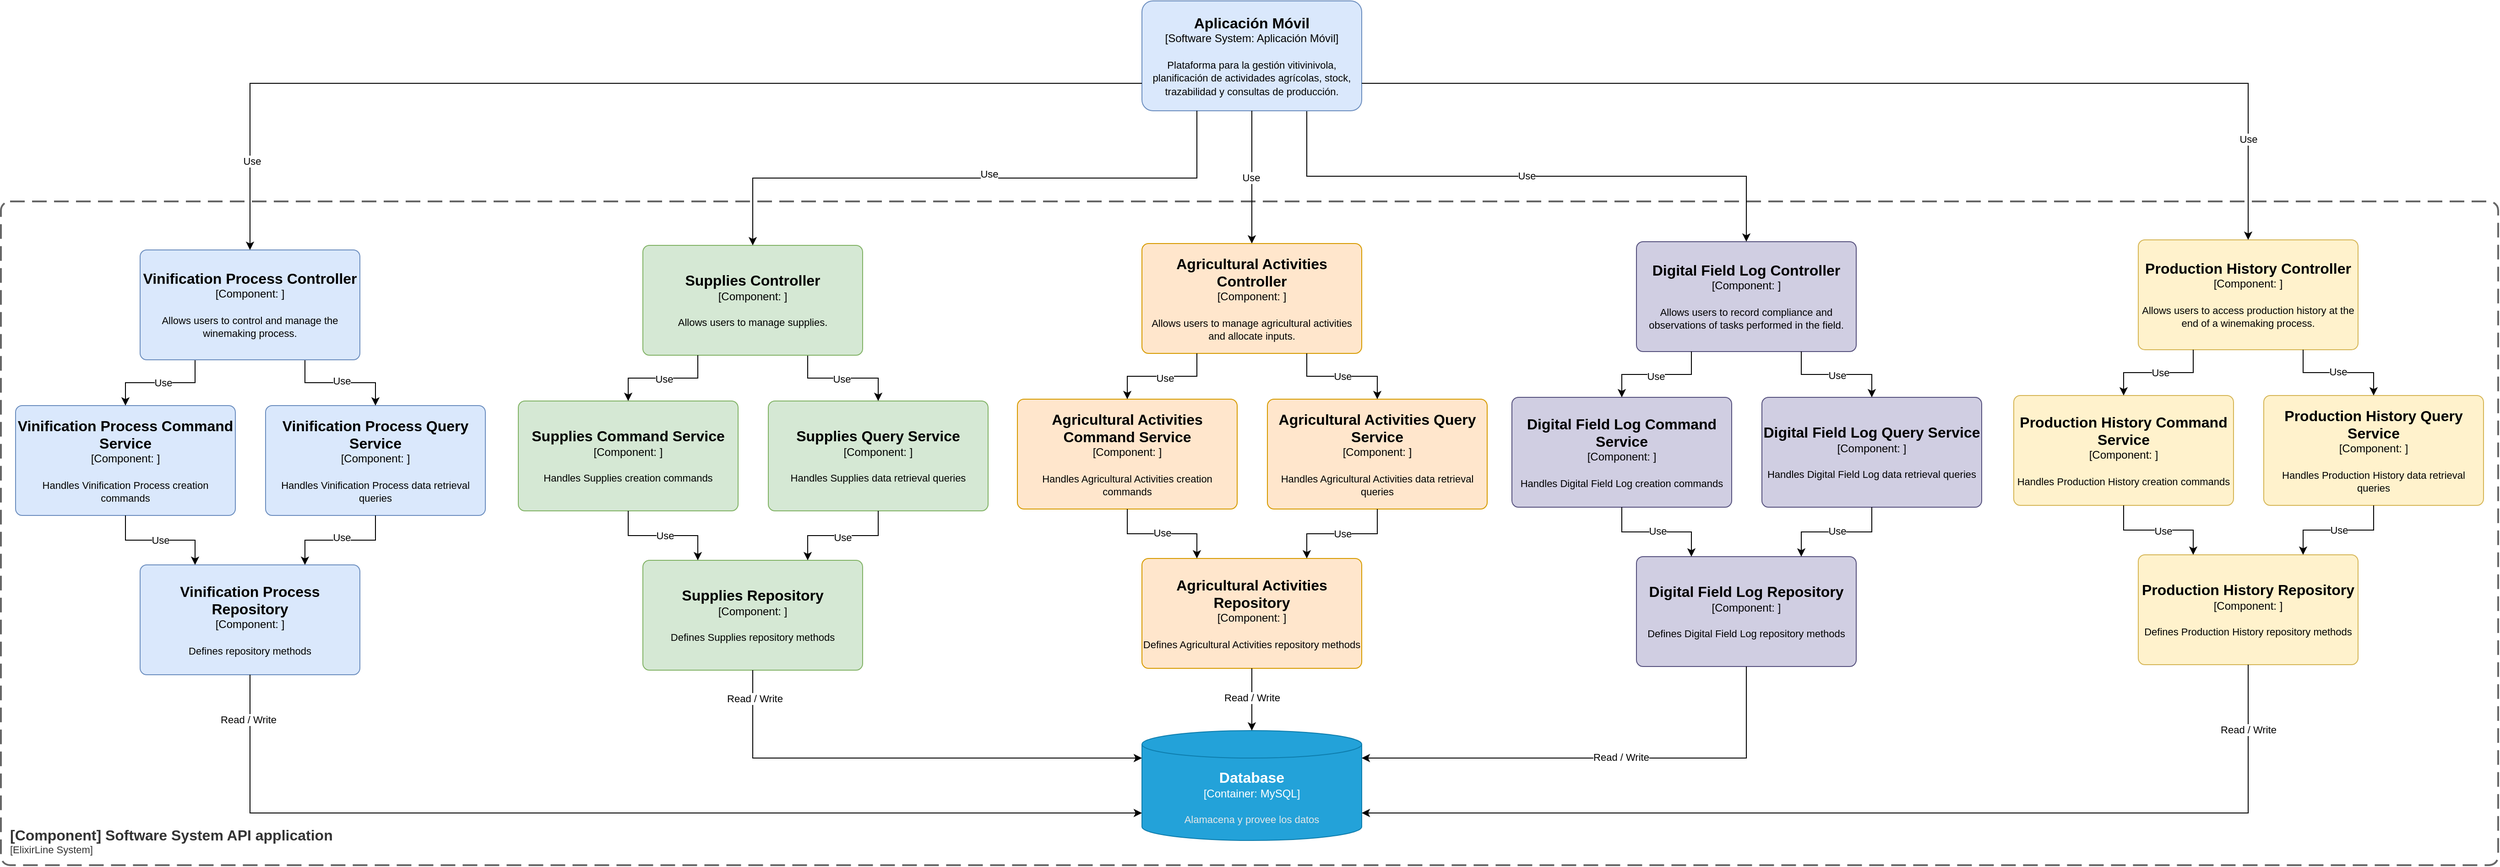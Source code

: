 <mxfile version="26.2.14" pages="2">
  <diagram name="Context Diagram" id="uOjnym7CfgpYG9LXOYtK">
    <mxGraphModel dx="2194" dy="1970" grid="0" gridSize="10" guides="1" tooltips="1" connect="1" arrows="1" fold="1" page="1" pageScale="1" pageWidth="1169" pageHeight="827" math="0" shadow="0">
      <root>
        <mxCell id="0" />
        <mxCell id="1" parent="0" />
        <object placeholders="1" c4Name="[Component] Software System API application" c4Type="SystemScopeBoundary" c4Application="ElixirLine System" label="&lt;font style=&quot;font-size: 16px&quot;&gt;&lt;b&gt;&lt;div style=&quot;text-align: left&quot;&gt;%c4Name%&lt;/div&gt;&lt;/b&gt;&lt;/font&gt;&lt;div style=&quot;text-align: left&quot;&gt;[%c4Application%]&lt;/div&gt;" id="guUeRO_6JmoM0xkmQUXF-1">
          <mxCell style="rounded=1;fontSize=11;whiteSpace=wrap;html=1;dashed=1;arcSize=20;fillColor=none;strokeColor=#666666;fontColor=#333333;labelBackgroundColor=none;align=left;verticalAlign=bottom;labelBorderColor=none;spacingTop=0;spacing=10;dashPattern=8 4;metaEdit=1;rotatable=0;perimeter=rectanglePerimeter;noLabel=0;labelPadding=0;allowArrows=0;connectable=0;expand=0;recursiveResize=0;editable=1;pointerEvents=0;absoluteArcSize=1;points=[[0.25,0,0],[0.5,0,0],[0.75,0,0],[1,0.25,0],[1,0.5,0],[1,0.75,0],[0.75,1,0],[0.5,1,0],[0.25,1,0],[0,0.75,0],[0,0.5,0],[0,0.25,0]];strokeWidth=2;" parent="1" vertex="1">
            <mxGeometry x="20" y="124" width="2727" height="725" as="geometry" />
          </mxCell>
        </object>
        <mxCell id="1ksmnzgvbwvNceIx4dAu-38" style="edgeStyle=orthogonalEdgeStyle;rounded=0;orthogonalLoop=1;jettySize=auto;html=1;exitX=0.75;exitY=1;exitDx=0;exitDy=0;exitPerimeter=0;" edge="1" parent="1" source="cM8FHJSD_PdbAygEBLsv-2" target="1ksmnzgvbwvNceIx4dAu-20">
          <mxGeometry relative="1" as="geometry" />
        </mxCell>
        <mxCell id="1ksmnzgvbwvNceIx4dAu-69" value="Use" style="edgeLabel;html=1;align=center;verticalAlign=middle;resizable=0;points=[];" vertex="1" connectable="0" parent="1ksmnzgvbwvNceIx4dAu-38">
          <mxGeometry x="0.0" y="1" relative="1" as="geometry">
            <mxPoint as="offset" />
          </mxGeometry>
        </mxCell>
        <object placeholders="1" c4Name="Aplicación Móvil" c4Type="Software System: Aplicación Móvil" c4Description="Plataforma para la gestión vitivinivola, planificación de actividades agrícolas, stock, trazabilidad y consultas de producción." label="&lt;font style=&quot;font-size: 16px&quot;&gt;&lt;b&gt;%c4Name%&lt;/b&gt;&lt;/font&gt;&lt;div&gt;[%c4Type%]&lt;/div&gt;&lt;br&gt;&lt;div&gt;&lt;font style=&quot;font-size: 11px&quot;&gt;&lt;font&gt;%c4Description%&lt;/font&gt;&lt;/font&gt;&lt;/div&gt;" id="cM8FHJSD_PdbAygEBLsv-2">
          <mxCell style="rounded=1;whiteSpace=wrap;html=1;labelBackgroundColor=none;fillColor=#dae8fc;align=center;arcSize=10;strokeColor=#6c8ebf;metaEdit=1;resizable=0;points=[[0.25,0,0],[0.5,0,0],[0.75,0,0],[1,0.25,0],[1,0.5,0],[1,0.75,0],[0.75,1,0],[0.5,1,0],[0.25,1,0],[0,0.75,0],[0,0.5,0],[0,0.25,0]];fontColor=#000000;" parent="1" vertex="1">
            <mxGeometry x="1266" y="-95" width="240" height="120" as="geometry" />
          </mxCell>
        </object>
        <object placeholders="1" c4Name="Database" c4Type="Container" c4Technology="MySQL" c4Description="Alamacena y provee los datos" label="&lt;font style=&quot;font-size: 16px&quot;&gt;&lt;b&gt;%c4Name%&lt;/b&gt;&lt;/font&gt;&lt;div&gt;[%c4Type%:&amp;nbsp;%c4Technology%]&lt;/div&gt;&lt;br&gt;&lt;div&gt;&lt;font style=&quot;font-size: 11px&quot;&gt;&lt;font color=&quot;#E6E6E6&quot;&gt;%c4Description%&lt;/font&gt;&lt;/div&gt;" id="cM8FHJSD_PdbAygEBLsv-9">
          <mxCell style="shape=cylinder3;size=15;whiteSpace=wrap;html=1;boundedLbl=1;rounded=0;labelBackgroundColor=none;fillColor=#23A2D9;fontSize=12;fontColor=#ffffff;align=center;strokeColor=#0E7DAD;metaEdit=1;points=[[0.5,0,0],[1,0.25,0],[1,0.5,0],[1,0.75,0],[0.5,1,0],[0,0.75,0],[0,0.5,0],[0,0.25,0]];resizable=0;" parent="1" vertex="1">
            <mxGeometry x="1266" y="702" width="240" height="120" as="geometry" />
          </mxCell>
        </object>
        <object placeholders="1" c4Name="Vinification Process Repository" c4Type="Component" c4Technology="" c4Description="Defines repository methods" label="&lt;font style=&quot;font-size: 16px&quot;&gt;&lt;b&gt;%c4Name%&lt;/b&gt;&lt;/font&gt;&lt;div&gt;[%c4Type%: %c4Technology%]&lt;/div&gt;&lt;br&gt;&lt;div&gt;&lt;font style=&quot;font-size: 11px&quot;&gt;%c4Description%&lt;/font&gt;&lt;/div&gt;" id="1ksmnzgvbwvNceIx4dAu-1">
          <mxCell style="rounded=1;whiteSpace=wrap;html=1;labelBackgroundColor=none;fillColor=#dae8fc;align=center;arcSize=6;strokeColor=#6c8ebf;metaEdit=1;resizable=0;points=[[0.25,0,0],[0.5,0,0],[0.75,0,0],[1,0.25,0],[1,0.5,0],[1,0.75,0],[0.75,1,0],[0.5,1,0],[0.25,1,0],[0,0.75,0],[0,0.5,0],[0,0.25,0]];" vertex="1" parent="1">
            <mxGeometry x="172" y="521" width="240" height="120" as="geometry" />
          </mxCell>
        </object>
        <object placeholders="1" c4Name="Vinification Process Command Service" c4Type="Component" c4Technology="" c4Description="Handles Vinification Process creation commands" label="&lt;font style=&quot;font-size: 16px&quot;&gt;&lt;b&gt;%c4Name%&lt;/b&gt;&lt;/font&gt;&lt;div&gt;[%c4Type%: %c4Technology%]&lt;/div&gt;&lt;br&gt;&lt;div&gt;&lt;font style=&quot;font-size: 11px&quot;&gt;%c4Description%&lt;/font&gt;&lt;/div&gt;" id="1ksmnzgvbwvNceIx4dAu-2">
          <mxCell style="rounded=1;whiteSpace=wrap;html=1;labelBackgroundColor=none;fillColor=#dae8fc;align=center;arcSize=6;strokeColor=#6c8ebf;metaEdit=1;resizable=0;points=[[0.25,0,0],[0.5,0,0],[0.75,0,0],[1,0.25,0],[1,0.5,0],[1,0.75,0],[0.75,1,0],[0.5,1,0],[0.25,1,0],[0,0.75,0],[0,0.5,0],[0,0.25,0]];" vertex="1" parent="1">
            <mxGeometry x="36" y="347" width="240" height="120" as="geometry" />
          </mxCell>
        </object>
        <object placeholders="1" c4Name="Vinification Process Query Service" c4Type="Component" c4Technology="" c4Description="Handles Vinification Process data retrieval queries" label="&lt;font style=&quot;font-size: 16px&quot;&gt;&lt;b&gt;%c4Name%&lt;/b&gt;&lt;/font&gt;&lt;div&gt;[%c4Type%: %c4Technology%]&lt;/div&gt;&lt;br&gt;&lt;div&gt;&lt;font style=&quot;font-size: 11px&quot;&gt;%c4Description%&lt;/font&gt;&lt;/div&gt;" id="1ksmnzgvbwvNceIx4dAu-3">
          <mxCell style="rounded=1;whiteSpace=wrap;html=1;labelBackgroundColor=none;fillColor=#dae8fc;align=center;arcSize=6;strokeColor=#6c8ebf;metaEdit=1;resizable=0;points=[[0.25,0,0],[0.5,0,0],[0.75,0,0],[1,0.25,0],[1,0.5,0],[1,0.75,0],[0.75,1,0],[0.5,1,0],[0.25,1,0],[0,0.75,0],[0,0.5,0],[0,0.25,0]];" vertex="1" parent="1">
            <mxGeometry x="309" y="347" width="240" height="120" as="geometry" />
          </mxCell>
        </object>
        <mxCell id="1ksmnzgvbwvNceIx4dAu-41" style="edgeStyle=orthogonalEdgeStyle;rounded=0;orthogonalLoop=1;jettySize=auto;html=1;exitX=0.25;exitY=1;exitDx=0;exitDy=0;exitPerimeter=0;" edge="1" parent="1" source="1ksmnzgvbwvNceIx4dAu-4" target="1ksmnzgvbwvNceIx4dAu-2">
          <mxGeometry relative="1" as="geometry" />
        </mxCell>
        <mxCell id="1ksmnzgvbwvNceIx4dAu-71" value="Use" style="edgeLabel;html=1;align=center;verticalAlign=middle;resizable=0;points=[];" vertex="1" connectable="0" parent="1ksmnzgvbwvNceIx4dAu-41">
          <mxGeometry x="-0.039" relative="1" as="geometry">
            <mxPoint as="offset" />
          </mxGeometry>
        </mxCell>
        <mxCell id="1ksmnzgvbwvNceIx4dAu-42" style="edgeStyle=orthogonalEdgeStyle;rounded=0;orthogonalLoop=1;jettySize=auto;html=1;exitX=0.75;exitY=1;exitDx=0;exitDy=0;exitPerimeter=0;" edge="1" parent="1" source="1ksmnzgvbwvNceIx4dAu-4" target="1ksmnzgvbwvNceIx4dAu-3">
          <mxGeometry relative="1" as="geometry" />
        </mxCell>
        <mxCell id="1ksmnzgvbwvNceIx4dAu-72" value="Use" style="edgeLabel;html=1;align=center;verticalAlign=middle;resizable=0;points=[];" vertex="1" connectable="0" parent="1ksmnzgvbwvNceIx4dAu-42">
          <mxGeometry x="0.027" y="2" relative="1" as="geometry">
            <mxPoint as="offset" />
          </mxGeometry>
        </mxCell>
        <object placeholders="1" c4Name="Vinification Process Controller" c4Type="Component" c4Technology="" c4Description="Allows users to control and manage the winemaking process." label="&lt;font style=&quot;font-size: 16px&quot;&gt;&lt;b&gt;%c4Name%&lt;/b&gt;&lt;/font&gt;&lt;div&gt;[%c4Type%: %c4Technology%]&lt;/div&gt;&lt;br&gt;&lt;div&gt;&lt;font style=&quot;font-size: 11px&quot;&gt;%c4Description%&lt;/font&gt;&lt;/div&gt;" id="1ksmnzgvbwvNceIx4dAu-4">
          <mxCell style="rounded=1;whiteSpace=wrap;html=1;labelBackgroundColor=none;fillColor=#dae8fc;align=center;arcSize=6;strokeColor=#6c8ebf;metaEdit=1;resizable=0;points=[[0.25,0,0],[0.5,0,0],[0.75,0,0],[1,0.25,0],[1,0.5,0],[1,0.75,0],[0.75,1,0],[0.5,1,0],[0.25,1,0],[0,0.75,0],[0,0.5,0],[0,0.25,0]];" vertex="1" parent="1">
            <mxGeometry x="172" y="177" width="240" height="120" as="geometry" />
          </mxCell>
        </object>
        <object placeholders="1" c4Name="Supplies Repository" c4Type="Component" c4Technology="" c4Description="Defines Supplies repository methods" label="&lt;font style=&quot;font-size: 16px&quot;&gt;&lt;b&gt;%c4Name%&lt;/b&gt;&lt;/font&gt;&lt;div&gt;[%c4Type%: %c4Technology%]&lt;/div&gt;&lt;br&gt;&lt;div&gt;&lt;font style=&quot;font-size: 11px&quot;&gt;%c4Description%&lt;/font&gt;&lt;/div&gt;" id="1ksmnzgvbwvNceIx4dAu-9">
          <mxCell style="rounded=1;whiteSpace=wrap;html=1;labelBackgroundColor=none;fillColor=#d5e8d4;align=center;arcSize=6;strokeColor=#82b366;metaEdit=1;resizable=0;points=[[0.25,0,0],[0.5,0,0],[0.75,0,0],[1,0.25,0],[1,0.5,0],[1,0.75,0],[0.75,1,0],[0.5,1,0],[0.25,1,0],[0,0.75,0],[0,0.5,0],[0,0.25,0]];" vertex="1" parent="1">
            <mxGeometry x="721" y="516" width="240" height="120" as="geometry" />
          </mxCell>
        </object>
        <object placeholders="1" c4Name="Supplies Command Service" c4Type="Component" c4Technology="" c4Description="Handles Supplies creation commands" label="&lt;font style=&quot;font-size: 16px&quot;&gt;&lt;b&gt;%c4Name%&lt;/b&gt;&lt;/font&gt;&lt;div&gt;[%c4Type%: %c4Technology%]&lt;/div&gt;&lt;br&gt;&lt;div&gt;&lt;font style=&quot;font-size: 11px&quot;&gt;%c4Description%&lt;/font&gt;&lt;/div&gt;" id="1ksmnzgvbwvNceIx4dAu-10">
          <mxCell style="rounded=1;whiteSpace=wrap;html=1;labelBackgroundColor=none;fillColor=#d5e8d4;align=center;arcSize=6;strokeColor=#82b366;metaEdit=1;resizable=0;points=[[0.25,0,0],[0.5,0,0],[0.75,0,0],[1,0.25,0],[1,0.5,0],[1,0.75,0],[0.75,1,0],[0.5,1,0],[0.25,1,0],[0,0.75,0],[0,0.5,0],[0,0.25,0]];" vertex="1" parent="1">
            <mxGeometry x="585" y="342" width="240" height="120" as="geometry" />
          </mxCell>
        </object>
        <object placeholders="1" c4Name="Supplies Query Service" c4Type="Component" c4Technology="" c4Description="Handles Supplies data retrieval queries" label="&lt;font style=&quot;font-size: 16px&quot;&gt;&lt;b&gt;%c4Name%&lt;/b&gt;&lt;/font&gt;&lt;div&gt;[%c4Type%: %c4Technology%]&lt;/div&gt;&lt;br&gt;&lt;div&gt;&lt;font style=&quot;font-size: 11px&quot;&gt;%c4Description%&lt;/font&gt;&lt;/div&gt;" id="1ksmnzgvbwvNceIx4dAu-11">
          <mxCell style="rounded=1;whiteSpace=wrap;html=1;labelBackgroundColor=none;fillColor=#d5e8d4;align=center;arcSize=6;strokeColor=#82b366;metaEdit=1;resizable=0;points=[[0.25,0,0],[0.5,0,0],[0.75,0,0],[1,0.25,0],[1,0.5,0],[1,0.75,0],[0.75,1,0],[0.5,1,0],[0.25,1,0],[0,0.75,0],[0,0.5,0],[0,0.25,0]];" vertex="1" parent="1">
            <mxGeometry x="858" y="342" width="240" height="120" as="geometry" />
          </mxCell>
        </object>
        <mxCell id="1ksmnzgvbwvNceIx4dAu-46" style="edgeStyle=orthogonalEdgeStyle;rounded=0;orthogonalLoop=1;jettySize=auto;html=1;exitX=0.75;exitY=1;exitDx=0;exitDy=0;exitPerimeter=0;" edge="1" parent="1" source="1ksmnzgvbwvNceIx4dAu-12" target="1ksmnzgvbwvNceIx4dAu-11">
          <mxGeometry relative="1" as="geometry" />
        </mxCell>
        <mxCell id="1ksmnzgvbwvNceIx4dAu-78" value="Use" style="edgeLabel;html=1;align=center;verticalAlign=middle;resizable=0;points=[];" vertex="1" connectable="0" parent="1ksmnzgvbwvNceIx4dAu-46">
          <mxGeometry x="-0.033" y="-1" relative="1" as="geometry">
            <mxPoint as="offset" />
          </mxGeometry>
        </mxCell>
        <object placeholders="1" c4Name="Supplies Controller" c4Type="Component" c4Technology="" c4Description="Allows users to manage supplies." label="&lt;font style=&quot;font-size: 16px&quot;&gt;&lt;b&gt;%c4Name%&lt;/b&gt;&lt;/font&gt;&lt;div&gt;[%c4Type%: %c4Technology%]&lt;/div&gt;&lt;br&gt;&lt;div&gt;&lt;font style=&quot;font-size: 11px&quot;&gt;%c4Description%&lt;/font&gt;&lt;/div&gt;" id="1ksmnzgvbwvNceIx4dAu-12">
          <mxCell style="rounded=1;whiteSpace=wrap;html=1;labelBackgroundColor=none;fillColor=#d5e8d4;align=center;arcSize=6;strokeColor=#82b366;metaEdit=1;resizable=0;points=[[0.25,0,0],[0.5,0,0],[0.75,0,0],[1,0.25,0],[1,0.5,0],[1,0.75,0],[0.75,1,0],[0.5,1,0],[0.25,1,0],[0,0.75,0],[0,0.5,0],[0,0.25,0]];" vertex="1" parent="1">
            <mxGeometry x="721" y="172" width="240" height="120" as="geometry" />
          </mxCell>
        </object>
        <object placeholders="1" c4Name="Agricultural Activities Repository" c4Type="Component" c4Technology="" c4Description="Defines Agricultural Activities repository methods" label="&lt;font style=&quot;font-size: 16px&quot;&gt;&lt;b&gt;%c4Name%&lt;/b&gt;&lt;/font&gt;&lt;div&gt;[%c4Type%: %c4Technology%]&lt;/div&gt;&lt;br&gt;&lt;div&gt;&lt;font style=&quot;font-size: 11px&quot;&gt;%c4Description%&lt;/font&gt;&lt;/div&gt;" id="1ksmnzgvbwvNceIx4dAu-13">
          <mxCell style="rounded=1;whiteSpace=wrap;html=1;labelBackgroundColor=none;fillColor=#ffe6cc;align=center;arcSize=6;strokeColor=#d79b00;metaEdit=1;resizable=0;points=[[0.25,0,0],[0.5,0,0],[0.75,0,0],[1,0.25,0],[1,0.5,0],[1,0.75,0],[0.75,1,0],[0.5,1,0],[0.25,1,0],[0,0.75,0],[0,0.5,0],[0,0.25,0]];" vertex="1" parent="1">
            <mxGeometry x="1266" y="514" width="240" height="120" as="geometry" />
          </mxCell>
        </object>
        <object placeholders="1" c4Name="Agricultural Activities Command Service" c4Type="Component" c4Technology="" c4Description="Handles Agricultural Activities creation commands" label="&lt;font style=&quot;font-size: 16px&quot;&gt;&lt;b&gt;%c4Name%&lt;/b&gt;&lt;/font&gt;&lt;div&gt;[%c4Type%: %c4Technology%]&lt;/div&gt;&lt;br&gt;&lt;div&gt;&lt;font style=&quot;font-size: 11px&quot;&gt;%c4Description%&lt;/font&gt;&lt;/div&gt;" id="1ksmnzgvbwvNceIx4dAu-14">
          <mxCell style="rounded=1;whiteSpace=wrap;html=1;labelBackgroundColor=none;fillColor=#ffe6cc;align=center;arcSize=6;strokeColor=#d79b00;metaEdit=1;resizable=0;points=[[0.25,0,0],[0.5,0,0],[0.75,0,0],[1,0.25,0],[1,0.5,0],[1,0.75,0],[0.75,1,0],[0.5,1,0],[0.25,1,0],[0,0.75,0],[0,0.5,0],[0,0.25,0]];" vertex="1" parent="1">
            <mxGeometry x="1130" y="340" width="240" height="120" as="geometry" />
          </mxCell>
        </object>
        <object placeholders="1" c4Name="Agricultural Activities Query Service" c4Type="Component" c4Technology="" c4Description="Handles Agricultural Activities data retrieval queries" label="&lt;font style=&quot;font-size: 16px&quot;&gt;&lt;b&gt;%c4Name%&lt;/b&gt;&lt;/font&gt;&lt;div&gt;[%c4Type%: %c4Technology%]&lt;/div&gt;&lt;br&gt;&lt;div&gt;&lt;font style=&quot;font-size: 11px&quot;&gt;%c4Description%&lt;/font&gt;&lt;/div&gt;" id="1ksmnzgvbwvNceIx4dAu-15">
          <mxCell style="rounded=1;whiteSpace=wrap;html=1;labelBackgroundColor=none;fillColor=#ffe6cc;align=center;arcSize=6;strokeColor=#d79b00;metaEdit=1;resizable=0;points=[[0.25,0,0],[0.5,0,0],[0.75,0,0],[1,0.25,0],[1,0.5,0],[1,0.75,0],[0.75,1,0],[0.5,1,0],[0.25,1,0],[0,0.75,0],[0,0.5,0],[0,0.25,0]];" vertex="1" parent="1">
            <mxGeometry x="1403" y="340" width="240" height="120" as="geometry" />
          </mxCell>
        </object>
        <object placeholders="1" c4Name="Agricultural Activities Controller " c4Type="Component" c4Technology="" c4Description="Allows users to manage agricultural activities and allocate inputs." label="&lt;font style=&quot;font-size: 16px&quot;&gt;&lt;b&gt;%c4Name%&lt;/b&gt;&lt;/font&gt;&lt;div&gt;[%c4Type%: %c4Technology%]&lt;/div&gt;&lt;br&gt;&lt;div&gt;&lt;font style=&quot;font-size: 11px&quot;&gt;%c4Description%&lt;/font&gt;&lt;/div&gt;" id="1ksmnzgvbwvNceIx4dAu-16">
          <mxCell style="rounded=1;whiteSpace=wrap;html=1;labelBackgroundColor=none;fillColor=#ffe6cc;align=center;arcSize=6;strokeColor=#d79b00;metaEdit=1;resizable=0;points=[[0.25,0,0],[0.5,0,0],[0.75,0,0],[1,0.25,0],[1,0.5,0],[1,0.75,0],[0.75,1,0],[0.5,1,0],[0.25,1,0],[0,0.75,0],[0,0.5,0],[0,0.25,0]];" vertex="1" parent="1">
            <mxGeometry x="1266" y="170" width="240" height="120" as="geometry" />
          </mxCell>
        </object>
        <object placeholders="1" c4Name="Digital Field Log Repository" c4Type="Component" c4Technology="" c4Description="Defines Digital Field Log repository methods" label="&lt;font style=&quot;font-size: 16px&quot;&gt;&lt;b&gt;%c4Name%&lt;/b&gt;&lt;/font&gt;&lt;div&gt;[%c4Type%: %c4Technology%]&lt;/div&gt;&lt;br&gt;&lt;div&gt;&lt;font style=&quot;font-size: 11px&quot;&gt;%c4Description%&lt;/font&gt;&lt;/div&gt;" id="1ksmnzgvbwvNceIx4dAu-17">
          <mxCell style="rounded=1;whiteSpace=wrap;html=1;labelBackgroundColor=none;fillColor=#d0cee2;align=center;arcSize=6;strokeColor=#56517e;metaEdit=1;resizable=0;points=[[0.25,0,0],[0.5,0,0],[0.75,0,0],[1,0.25,0],[1,0.5,0],[1,0.75,0],[0.75,1,0],[0.5,1,0],[0.25,1,0],[0,0.75,0],[0,0.5,0],[0,0.25,0]];" vertex="1" parent="1">
            <mxGeometry x="1806" y="512" width="240" height="120" as="geometry" />
          </mxCell>
        </object>
        <object placeholders="1" c4Name="Digital Field Log Command Service" c4Type="Component" c4Technology="" c4Description="Handles Digital Field Log creation commands" label="&lt;font style=&quot;font-size: 16px&quot;&gt;&lt;b&gt;%c4Name%&lt;/b&gt;&lt;/font&gt;&lt;div&gt;[%c4Type%: %c4Technology%]&lt;/div&gt;&lt;br&gt;&lt;div&gt;&lt;font style=&quot;font-size: 11px&quot;&gt;%c4Description%&lt;/font&gt;&lt;/div&gt;" id="1ksmnzgvbwvNceIx4dAu-18">
          <mxCell style="rounded=1;whiteSpace=wrap;html=1;labelBackgroundColor=none;fillColor=#d0cee2;align=center;arcSize=6;strokeColor=#56517e;metaEdit=1;resizable=0;points=[[0.25,0,0],[0.5,0,0],[0.75,0,0],[1,0.25,0],[1,0.5,0],[1,0.75,0],[0.75,1,0],[0.5,1,0],[0.25,1,0],[0,0.75,0],[0,0.5,0],[0,0.25,0]];" vertex="1" parent="1">
            <mxGeometry x="1670" y="338" width="240" height="120" as="geometry" />
          </mxCell>
        </object>
        <object placeholders="1" c4Name="Digital Field Log Query Service" c4Type="Component" c4Technology="" c4Description="Handles Digital Field Log data retrieval queries" label="&lt;font style=&quot;font-size: 16px&quot;&gt;&lt;b&gt;%c4Name%&lt;/b&gt;&lt;/font&gt;&lt;div&gt;[%c4Type%: %c4Technology%]&lt;/div&gt;&lt;br&gt;&lt;div&gt;&lt;font style=&quot;font-size: 11px&quot;&gt;%c4Description%&lt;/font&gt;&lt;/div&gt;" id="1ksmnzgvbwvNceIx4dAu-19">
          <mxCell style="rounded=1;whiteSpace=wrap;html=1;labelBackgroundColor=none;fillColor=#d0cee2;align=center;arcSize=6;strokeColor=#56517e;metaEdit=1;resizable=0;points=[[0.25,0,0],[0.5,0,0],[0.75,0,0],[1,0.25,0],[1,0.5,0],[1,0.75,0],[0.75,1,0],[0.5,1,0],[0.25,1,0],[0,0.75,0],[0,0.5,0],[0,0.25,0]];" vertex="1" parent="1">
            <mxGeometry x="1943" y="338" width="240" height="120" as="geometry" />
          </mxCell>
        </object>
        <object placeholders="1" c4Name="Digital Field Log Controller" c4Type="Component" c4Technology="" c4Description="Allows users to record compliance and observations of tasks performed in the field." label="&lt;font style=&quot;font-size: 16px&quot;&gt;&lt;b&gt;%c4Name%&lt;/b&gt;&lt;/font&gt;&lt;div&gt;[%c4Type%: %c4Technology%]&lt;/div&gt;&lt;br&gt;&lt;div&gt;&lt;font style=&quot;font-size: 11px&quot;&gt;%c4Description%&lt;/font&gt;&lt;/div&gt;" id="1ksmnzgvbwvNceIx4dAu-20">
          <mxCell style="rounded=1;whiteSpace=wrap;html=1;labelBackgroundColor=none;fillColor=#d0cee2;align=center;arcSize=6;strokeColor=#56517e;metaEdit=1;resizable=0;points=[[0.25,0,0],[0.5,0,0],[0.75,0,0],[1,0.25,0],[1,0.5,0],[1,0.75,0],[0.75,1,0],[0.5,1,0],[0.25,1,0],[0,0.75,0],[0,0.5,0],[0,0.25,0]];" vertex="1" parent="1">
            <mxGeometry x="1806" y="168" width="240" height="120" as="geometry" />
          </mxCell>
        </object>
        <object placeholders="1" c4Name="Production History Repository" c4Type="Component" c4Technology="" c4Description="Defines Production History repository methods" label="&lt;font style=&quot;font-size: 16px&quot;&gt;&lt;b&gt;%c4Name%&lt;/b&gt;&lt;/font&gt;&lt;div&gt;[%c4Type%: %c4Technology%]&lt;/div&gt;&lt;br&gt;&lt;div&gt;&lt;font style=&quot;font-size: 11px&quot;&gt;%c4Description%&lt;/font&gt;&lt;/div&gt;" id="1ksmnzgvbwvNceIx4dAu-21">
          <mxCell style="rounded=1;whiteSpace=wrap;html=1;labelBackgroundColor=none;fillColor=#fff2cc;align=center;arcSize=6;strokeColor=#d6b656;metaEdit=1;resizable=0;points=[[0.25,0,0],[0.5,0,0],[0.75,0,0],[1,0.25,0],[1,0.5,0],[1,0.75,0],[0.75,1,0],[0.5,1,0],[0.25,1,0],[0,0.75,0],[0,0.5,0],[0,0.25,0]];" vertex="1" parent="1">
            <mxGeometry x="2354" y="510" width="240" height="120" as="geometry" />
          </mxCell>
        </object>
        <object placeholders="1" c4Name="Production History Command Service" c4Type="Component" c4Technology="" c4Description="Handles Production History creation commands" label="&lt;font style=&quot;font-size: 16px&quot;&gt;&lt;b&gt;%c4Name%&lt;/b&gt;&lt;/font&gt;&lt;div&gt;[%c4Type%: %c4Technology%]&lt;/div&gt;&lt;br&gt;&lt;div&gt;&lt;font style=&quot;font-size: 11px&quot;&gt;%c4Description%&lt;/font&gt;&lt;/div&gt;" id="1ksmnzgvbwvNceIx4dAu-22">
          <mxCell style="rounded=1;whiteSpace=wrap;html=1;labelBackgroundColor=none;fillColor=#fff2cc;align=center;arcSize=6;strokeColor=#d6b656;metaEdit=1;resizable=0;points=[[0.25,0,0],[0.5,0,0],[0.75,0,0],[1,0.25,0],[1,0.5,0],[1,0.75,0],[0.75,1,0],[0.5,1,0],[0.25,1,0],[0,0.75,0],[0,0.5,0],[0,0.25,0]];" vertex="1" parent="1">
            <mxGeometry x="2218" y="336" width="240" height="120" as="geometry" />
          </mxCell>
        </object>
        <object placeholders="1" c4Name="Production History Query Service" c4Type="Component" c4Technology="" c4Description="Handles Production History data retrieval queries" label="&lt;font style=&quot;font-size: 16px&quot;&gt;&lt;b&gt;%c4Name%&lt;/b&gt;&lt;/font&gt;&lt;div&gt;[%c4Type%: %c4Technology%]&lt;/div&gt;&lt;br&gt;&lt;div&gt;&lt;font style=&quot;font-size: 11px&quot;&gt;%c4Description%&lt;/font&gt;&lt;/div&gt;" id="1ksmnzgvbwvNceIx4dAu-23">
          <mxCell style="rounded=1;whiteSpace=wrap;html=1;labelBackgroundColor=none;fillColor=#fff2cc;align=center;arcSize=6;strokeColor=#d6b656;metaEdit=1;resizable=0;points=[[0.25,0,0],[0.5,0,0],[0.75,0,0],[1,0.25,0],[1,0.5,0],[1,0.75,0],[0.75,1,0],[0.5,1,0],[0.25,1,0],[0,0.75,0],[0,0.5,0],[0,0.25,0]];" vertex="1" parent="1">
            <mxGeometry x="2491" y="336" width="240" height="120" as="geometry" />
          </mxCell>
        </object>
        <object placeholders="1" c4Name="Production History Controller" c4Type="Component" c4Technology="" c4Description="Allows users to access production history at the end of a winemaking process." label="&lt;font style=&quot;font-size: 16px&quot;&gt;&lt;b&gt;%c4Name%&lt;/b&gt;&lt;/font&gt;&lt;div&gt;[%c4Type%: %c4Technology%]&lt;/div&gt;&lt;br&gt;&lt;div&gt;&lt;font style=&quot;font-size: 11px&quot;&gt;%c4Description%&lt;/font&gt;&lt;/div&gt;" id="1ksmnzgvbwvNceIx4dAu-24">
          <mxCell style="rounded=1;whiteSpace=wrap;html=1;labelBackgroundColor=none;fillColor=#fff2cc;align=center;arcSize=6;strokeColor=#d6b656;metaEdit=1;resizable=0;points=[[0.25,0,0],[0.5,0,0],[0.75,0,0],[1,0.25,0],[1,0.5,0],[1,0.75,0],[0.75,1,0],[0.5,1,0],[0.25,1,0],[0,0.75,0],[0,0.5,0],[0,0.25,0]];" vertex="1" parent="1">
            <mxGeometry x="2354" y="166" width="240" height="120" as="geometry" />
          </mxCell>
        </object>
        <mxCell id="1ksmnzgvbwvNceIx4dAu-29" style="edgeStyle=orthogonalEdgeStyle;rounded=0;orthogonalLoop=1;jettySize=auto;html=1;entryX=0;entryY=0.75;entryDx=0;entryDy=0;entryPerimeter=0;exitX=0.5;exitY=1;exitDx=0;exitDy=0;exitPerimeter=0;" edge="1" parent="1" source="1ksmnzgvbwvNceIx4dAu-1" target="cM8FHJSD_PdbAygEBLsv-9">
          <mxGeometry relative="1" as="geometry" />
        </mxCell>
        <mxCell id="1ksmnzgvbwvNceIx4dAu-95" value="Read / Write" style="edgeLabel;html=1;align=center;verticalAlign=middle;resizable=0;points=[];" vertex="1" connectable="0" parent="1ksmnzgvbwvNceIx4dAu-29">
          <mxGeometry x="-0.913" y="-2" relative="1" as="geometry">
            <mxPoint as="offset" />
          </mxGeometry>
        </mxCell>
        <mxCell id="1ksmnzgvbwvNceIx4dAu-30" style="edgeStyle=orthogonalEdgeStyle;rounded=0;orthogonalLoop=1;jettySize=auto;html=1;entryX=0;entryY=0.25;entryDx=0;entryDy=0;entryPerimeter=0;exitX=0.5;exitY=1;exitDx=0;exitDy=0;exitPerimeter=0;" edge="1" parent="1" source="1ksmnzgvbwvNceIx4dAu-9" target="cM8FHJSD_PdbAygEBLsv-9">
          <mxGeometry relative="1" as="geometry" />
        </mxCell>
        <mxCell id="1ksmnzgvbwvNceIx4dAu-96" value="Read / Write" style="edgeLabel;html=1;align=center;verticalAlign=middle;resizable=0;points=[];" vertex="1" connectable="0" parent="1ksmnzgvbwvNceIx4dAu-30">
          <mxGeometry x="-0.882" y="2" relative="1" as="geometry">
            <mxPoint as="offset" />
          </mxGeometry>
        </mxCell>
        <mxCell id="1ksmnzgvbwvNceIx4dAu-31" style="edgeStyle=orthogonalEdgeStyle;rounded=0;orthogonalLoop=1;jettySize=auto;html=1;exitX=0.5;exitY=1;exitDx=0;exitDy=0;exitPerimeter=0;entryX=0.5;entryY=0;entryDx=0;entryDy=0;entryPerimeter=0;" edge="1" parent="1" source="1ksmnzgvbwvNceIx4dAu-13" target="cM8FHJSD_PdbAygEBLsv-9">
          <mxGeometry relative="1" as="geometry">
            <mxPoint x="1643" y="819" as="targetPoint" />
          </mxGeometry>
        </mxCell>
        <mxCell id="1ksmnzgvbwvNceIx4dAu-97" value="Read / Write" style="edgeLabel;html=1;align=center;verticalAlign=middle;resizable=0;points=[];" vertex="1" connectable="0" parent="1ksmnzgvbwvNceIx4dAu-31">
          <mxGeometry x="-0.069" relative="1" as="geometry">
            <mxPoint as="offset" />
          </mxGeometry>
        </mxCell>
        <mxCell id="1ksmnzgvbwvNceIx4dAu-32" style="edgeStyle=orthogonalEdgeStyle;rounded=0;orthogonalLoop=1;jettySize=auto;html=1;entryX=1;entryY=0.25;entryDx=0;entryDy=0;entryPerimeter=0;exitX=0.5;exitY=1;exitDx=0;exitDy=0;exitPerimeter=0;" edge="1" parent="1" source="1ksmnzgvbwvNceIx4dAu-17" target="cM8FHJSD_PdbAygEBLsv-9">
          <mxGeometry relative="1" as="geometry">
            <mxPoint x="1926" y="641" as="sourcePoint" />
          </mxGeometry>
        </mxCell>
        <mxCell id="1ksmnzgvbwvNceIx4dAu-98" value="Read / Write" style="edgeLabel;html=1;align=center;verticalAlign=middle;resizable=0;points=[];" vertex="1" connectable="0" parent="1ksmnzgvbwvNceIx4dAu-32">
          <mxGeometry x="-0.087" y="-1" relative="1" as="geometry">
            <mxPoint as="offset" />
          </mxGeometry>
        </mxCell>
        <mxCell id="1ksmnzgvbwvNceIx4dAu-33" style="edgeStyle=orthogonalEdgeStyle;rounded=0;orthogonalLoop=1;jettySize=auto;html=1;entryX=1;entryY=0.75;entryDx=0;entryDy=0;entryPerimeter=0;exitX=0.5;exitY=1;exitDx=0;exitDy=0;exitPerimeter=0;" edge="1" parent="1" source="1ksmnzgvbwvNceIx4dAu-21" target="cM8FHJSD_PdbAygEBLsv-9">
          <mxGeometry relative="1" as="geometry" />
        </mxCell>
        <mxCell id="1ksmnzgvbwvNceIx4dAu-99" value="Read / Write" style="edgeLabel;html=1;align=center;verticalAlign=middle;resizable=0;points=[];" vertex="1" connectable="0" parent="1ksmnzgvbwvNceIx4dAu-33">
          <mxGeometry x="-0.875" relative="1" as="geometry">
            <mxPoint as="offset" />
          </mxGeometry>
        </mxCell>
        <mxCell id="1ksmnzgvbwvNceIx4dAu-35" style="edgeStyle=orthogonalEdgeStyle;rounded=0;orthogonalLoop=1;jettySize=auto;html=1;exitX=0;exitY=0.75;exitDx=0;exitDy=0;exitPerimeter=0;entryX=0.5;entryY=0;entryDx=0;entryDy=0;entryPerimeter=0;" edge="1" parent="1" source="cM8FHJSD_PdbAygEBLsv-2" target="1ksmnzgvbwvNceIx4dAu-4">
          <mxGeometry relative="1" as="geometry" />
        </mxCell>
        <mxCell id="1ksmnzgvbwvNceIx4dAu-66" value="Use" style="edgeLabel;html=1;align=center;verticalAlign=middle;resizable=0;points=[];" vertex="1" connectable="0" parent="1ksmnzgvbwvNceIx4dAu-35">
          <mxGeometry x="0.833" y="2" relative="1" as="geometry">
            <mxPoint y="-1" as="offset" />
          </mxGeometry>
        </mxCell>
        <mxCell id="1ksmnzgvbwvNceIx4dAu-36" style="edgeStyle=orthogonalEdgeStyle;rounded=0;orthogonalLoop=1;jettySize=auto;html=1;exitX=0.25;exitY=1;exitDx=0;exitDy=0;exitPerimeter=0;entryX=0.5;entryY=0;entryDx=0;entryDy=0;entryPerimeter=0;" edge="1" parent="1" source="cM8FHJSD_PdbAygEBLsv-2" target="1ksmnzgvbwvNceIx4dAu-12">
          <mxGeometry relative="1" as="geometry" />
        </mxCell>
        <mxCell id="1ksmnzgvbwvNceIx4dAu-67" value="Use" style="edgeLabel;html=1;align=center;verticalAlign=middle;resizable=0;points=[];" vertex="1" connectable="0" parent="1ksmnzgvbwvNceIx4dAu-36">
          <mxGeometry x="0.752" relative="1" as="geometry">
            <mxPoint x="253" y="-5" as="offset" />
          </mxGeometry>
        </mxCell>
        <mxCell id="1ksmnzgvbwvNceIx4dAu-37" style="edgeStyle=orthogonalEdgeStyle;rounded=0;orthogonalLoop=1;jettySize=auto;html=1;exitX=0.5;exitY=1;exitDx=0;exitDy=0;exitPerimeter=0;entryX=0.5;entryY=0;entryDx=0;entryDy=0;entryPerimeter=0;" edge="1" parent="1" source="cM8FHJSD_PdbAygEBLsv-2" target="1ksmnzgvbwvNceIx4dAu-16">
          <mxGeometry relative="1" as="geometry" />
        </mxCell>
        <mxCell id="1ksmnzgvbwvNceIx4dAu-68" value="Use" style="edgeLabel;html=1;align=center;verticalAlign=middle;resizable=0;points=[];" vertex="1" connectable="0" parent="1ksmnzgvbwvNceIx4dAu-37">
          <mxGeometry x="0.002" y="-1" relative="1" as="geometry">
            <mxPoint as="offset" />
          </mxGeometry>
        </mxCell>
        <mxCell id="1ksmnzgvbwvNceIx4dAu-39" style="edgeStyle=orthogonalEdgeStyle;rounded=0;orthogonalLoop=1;jettySize=auto;html=1;exitX=1;exitY=0.75;exitDx=0;exitDy=0;exitPerimeter=0;entryX=0.5;entryY=0;entryDx=0;entryDy=0;entryPerimeter=0;" edge="1" parent="1" source="cM8FHJSD_PdbAygEBLsv-2" target="1ksmnzgvbwvNceIx4dAu-24">
          <mxGeometry relative="1" as="geometry" />
        </mxCell>
        <mxCell id="1ksmnzgvbwvNceIx4dAu-70" value="Use" style="edgeLabel;html=1;align=center;verticalAlign=middle;resizable=0;points=[];" vertex="1" connectable="0" parent="1ksmnzgvbwvNceIx4dAu-39">
          <mxGeometry x="0.806" relative="1" as="geometry">
            <mxPoint as="offset" />
          </mxGeometry>
        </mxCell>
        <mxCell id="1ksmnzgvbwvNceIx4dAu-43" style="edgeStyle=orthogonalEdgeStyle;rounded=0;orthogonalLoop=1;jettySize=auto;html=1;entryX=0.25;entryY=0;entryDx=0;entryDy=0;entryPerimeter=0;" edge="1" parent="1" source="1ksmnzgvbwvNceIx4dAu-2" target="1ksmnzgvbwvNceIx4dAu-1">
          <mxGeometry relative="1" as="geometry" />
        </mxCell>
        <mxCell id="1ksmnzgvbwvNceIx4dAu-73" value="Use" style="edgeLabel;html=1;align=center;verticalAlign=middle;resizable=0;points=[];" vertex="1" connectable="0" parent="1ksmnzgvbwvNceIx4dAu-43">
          <mxGeometry x="-0.002" relative="1" as="geometry">
            <mxPoint as="offset" />
          </mxGeometry>
        </mxCell>
        <mxCell id="1ksmnzgvbwvNceIx4dAu-44" style="edgeStyle=orthogonalEdgeStyle;rounded=0;orthogonalLoop=1;jettySize=auto;html=1;exitX=0.5;exitY=1;exitDx=0;exitDy=0;exitPerimeter=0;entryX=0.75;entryY=0;entryDx=0;entryDy=0;entryPerimeter=0;" edge="1" parent="1" source="1ksmnzgvbwvNceIx4dAu-3" target="1ksmnzgvbwvNceIx4dAu-1">
          <mxGeometry relative="1" as="geometry" />
        </mxCell>
        <mxCell id="1ksmnzgvbwvNceIx4dAu-74" value="Use" style="edgeLabel;html=1;align=center;verticalAlign=middle;resizable=0;points=[];" vertex="1" connectable="0" parent="1ksmnzgvbwvNceIx4dAu-44">
          <mxGeometry x="-0.013" y="-3" relative="1" as="geometry">
            <mxPoint as="offset" />
          </mxGeometry>
        </mxCell>
        <mxCell id="1ksmnzgvbwvNceIx4dAu-45" style="edgeStyle=orthogonalEdgeStyle;rounded=0;orthogonalLoop=1;jettySize=auto;html=1;exitX=0.25;exitY=1;exitDx=0;exitDy=0;exitPerimeter=0;entryX=0.5;entryY=0;entryDx=0;entryDy=0;entryPerimeter=0;" edge="1" parent="1" source="1ksmnzgvbwvNceIx4dAu-12" target="1ksmnzgvbwvNceIx4dAu-10">
          <mxGeometry relative="1" as="geometry" />
        </mxCell>
        <mxCell id="1ksmnzgvbwvNceIx4dAu-77" value="Use" style="edgeLabel;html=1;align=center;verticalAlign=middle;resizable=0;points=[];" vertex="1" connectable="0" parent="1ksmnzgvbwvNceIx4dAu-45">
          <mxGeometry x="-0.008" y="1" relative="1" as="geometry">
            <mxPoint as="offset" />
          </mxGeometry>
        </mxCell>
        <mxCell id="1ksmnzgvbwvNceIx4dAu-47" style="edgeStyle=orthogonalEdgeStyle;rounded=0;orthogonalLoop=1;jettySize=auto;html=1;exitX=0.5;exitY=1;exitDx=0;exitDy=0;exitPerimeter=0;entryX=0.25;entryY=0;entryDx=0;entryDy=0;entryPerimeter=0;" edge="1" parent="1" source="1ksmnzgvbwvNceIx4dAu-10" target="1ksmnzgvbwvNceIx4dAu-9">
          <mxGeometry relative="1" as="geometry" />
        </mxCell>
        <mxCell id="1ksmnzgvbwvNceIx4dAu-75" value="Use" style="edgeLabel;html=1;align=center;verticalAlign=middle;resizable=0;points=[];" vertex="1" connectable="0" parent="1ksmnzgvbwvNceIx4dAu-47">
          <mxGeometry x="0.021" relative="1" as="geometry">
            <mxPoint as="offset" />
          </mxGeometry>
        </mxCell>
        <mxCell id="1ksmnzgvbwvNceIx4dAu-48" style="edgeStyle=orthogonalEdgeStyle;rounded=0;orthogonalLoop=1;jettySize=auto;html=1;exitX=0.5;exitY=1;exitDx=0;exitDy=0;exitPerimeter=0;entryX=0.75;entryY=0;entryDx=0;entryDy=0;entryPerimeter=0;" edge="1" parent="1" source="1ksmnzgvbwvNceIx4dAu-11" target="1ksmnzgvbwvNceIx4dAu-9">
          <mxGeometry relative="1" as="geometry" />
        </mxCell>
        <mxCell id="1ksmnzgvbwvNceIx4dAu-76" value="Use" style="edgeLabel;html=1;align=center;verticalAlign=middle;resizable=0;points=[];" vertex="1" connectable="0" parent="1ksmnzgvbwvNceIx4dAu-48">
          <mxGeometry x="0.005" y="2" relative="1" as="geometry">
            <mxPoint as="offset" />
          </mxGeometry>
        </mxCell>
        <mxCell id="1ksmnzgvbwvNceIx4dAu-49" style="edgeStyle=orthogonalEdgeStyle;rounded=0;orthogonalLoop=1;jettySize=auto;html=1;exitX=0.25;exitY=1;exitDx=0;exitDy=0;exitPerimeter=0;entryX=0.5;entryY=0;entryDx=0;entryDy=0;entryPerimeter=0;" edge="1" parent="1" source="1ksmnzgvbwvNceIx4dAu-16" target="1ksmnzgvbwvNceIx4dAu-14">
          <mxGeometry relative="1" as="geometry" />
        </mxCell>
        <mxCell id="1ksmnzgvbwvNceIx4dAu-79" value="Use" style="edgeLabel;html=1;align=center;verticalAlign=middle;resizable=0;points=[];" vertex="1" connectable="0" parent="1ksmnzgvbwvNceIx4dAu-49">
          <mxGeometry x="-0.039" y="2" relative="1" as="geometry">
            <mxPoint as="offset" />
          </mxGeometry>
        </mxCell>
        <mxCell id="1ksmnzgvbwvNceIx4dAu-50" style="edgeStyle=orthogonalEdgeStyle;rounded=0;orthogonalLoop=1;jettySize=auto;html=1;exitX=0.75;exitY=1;exitDx=0;exitDy=0;exitPerimeter=0;entryX=0.5;entryY=0;entryDx=0;entryDy=0;entryPerimeter=0;" edge="1" parent="1" source="1ksmnzgvbwvNceIx4dAu-16" target="1ksmnzgvbwvNceIx4dAu-15">
          <mxGeometry relative="1" as="geometry" />
        </mxCell>
        <mxCell id="1ksmnzgvbwvNceIx4dAu-80" value="Use" style="edgeLabel;html=1;align=center;verticalAlign=middle;resizable=0;points=[];" vertex="1" connectable="0" parent="1ksmnzgvbwvNceIx4dAu-50">
          <mxGeometry x="-0.003" relative="1" as="geometry">
            <mxPoint as="offset" />
          </mxGeometry>
        </mxCell>
        <mxCell id="1ksmnzgvbwvNceIx4dAu-51" style="edgeStyle=orthogonalEdgeStyle;rounded=0;orthogonalLoop=1;jettySize=auto;html=1;exitX=0.5;exitY=1;exitDx=0;exitDy=0;exitPerimeter=0;entryX=0.25;entryY=0;entryDx=0;entryDy=0;entryPerimeter=0;" edge="1" parent="1" source="1ksmnzgvbwvNceIx4dAu-14" target="1ksmnzgvbwvNceIx4dAu-13">
          <mxGeometry relative="1" as="geometry" />
        </mxCell>
        <mxCell id="1ksmnzgvbwvNceIx4dAu-94" value="Use" style="edgeLabel;html=1;align=center;verticalAlign=middle;resizable=0;points=[];" vertex="1" connectable="0" parent="1ksmnzgvbwvNceIx4dAu-51">
          <mxGeometry x="-0.003" y="1" relative="1" as="geometry">
            <mxPoint as="offset" />
          </mxGeometry>
        </mxCell>
        <mxCell id="1ksmnzgvbwvNceIx4dAu-52" style="edgeStyle=orthogonalEdgeStyle;rounded=0;orthogonalLoop=1;jettySize=auto;html=1;exitX=0.5;exitY=1;exitDx=0;exitDy=0;exitPerimeter=0;entryX=0.75;entryY=0;entryDx=0;entryDy=0;entryPerimeter=0;" edge="1" parent="1" source="1ksmnzgvbwvNceIx4dAu-15" target="1ksmnzgvbwvNceIx4dAu-13">
          <mxGeometry relative="1" as="geometry" />
        </mxCell>
        <mxCell id="1ksmnzgvbwvNceIx4dAu-93" value="Use" style="edgeLabel;html=1;align=center;verticalAlign=middle;resizable=0;points=[];" vertex="1" connectable="0" parent="1ksmnzgvbwvNceIx4dAu-52">
          <mxGeometry x="0.003" relative="1" as="geometry">
            <mxPoint as="offset" />
          </mxGeometry>
        </mxCell>
        <mxCell id="1ksmnzgvbwvNceIx4dAu-53" style="edgeStyle=orthogonalEdgeStyle;rounded=0;orthogonalLoop=1;jettySize=auto;html=1;exitX=0.25;exitY=1;exitDx=0;exitDy=0;exitPerimeter=0;entryX=0.5;entryY=0;entryDx=0;entryDy=0;entryPerimeter=0;" edge="1" parent="1" source="1ksmnzgvbwvNceIx4dAu-20" target="1ksmnzgvbwvNceIx4dAu-18">
          <mxGeometry relative="1" as="geometry" />
        </mxCell>
        <mxCell id="1ksmnzgvbwvNceIx4dAu-81" value="Use" style="edgeLabel;html=1;align=center;verticalAlign=middle;resizable=0;points=[];" vertex="1" connectable="0" parent="1ksmnzgvbwvNceIx4dAu-53">
          <mxGeometry x="0.017" y="2" relative="1" as="geometry">
            <mxPoint as="offset" />
          </mxGeometry>
        </mxCell>
        <mxCell id="1ksmnzgvbwvNceIx4dAu-54" style="edgeStyle=orthogonalEdgeStyle;rounded=0;orthogonalLoop=1;jettySize=auto;html=1;exitX=0.75;exitY=1;exitDx=0;exitDy=0;exitPerimeter=0;entryX=0.5;entryY=0;entryDx=0;entryDy=0;entryPerimeter=0;" edge="1" parent="1" source="1ksmnzgvbwvNceIx4dAu-20" target="1ksmnzgvbwvNceIx4dAu-19">
          <mxGeometry relative="1" as="geometry" />
        </mxCell>
        <mxCell id="1ksmnzgvbwvNceIx4dAu-82" value="Use" style="edgeLabel;html=1;align=center;verticalAlign=middle;resizable=0;points=[];" vertex="1" connectable="0" parent="1ksmnzgvbwvNceIx4dAu-54">
          <mxGeometry x="0.011" y="-1" relative="1" as="geometry">
            <mxPoint as="offset" />
          </mxGeometry>
        </mxCell>
        <mxCell id="1ksmnzgvbwvNceIx4dAu-55" style="edgeStyle=orthogonalEdgeStyle;rounded=0;orthogonalLoop=1;jettySize=auto;html=1;exitX=0.5;exitY=1;exitDx=0;exitDy=0;exitPerimeter=0;entryX=0.25;entryY=0;entryDx=0;entryDy=0;entryPerimeter=0;" edge="1" parent="1" source="1ksmnzgvbwvNceIx4dAu-18" target="1ksmnzgvbwvNceIx4dAu-17">
          <mxGeometry relative="1" as="geometry" />
        </mxCell>
        <mxCell id="1ksmnzgvbwvNceIx4dAu-92" value="Use" style="edgeLabel;html=1;align=center;verticalAlign=middle;resizable=0;points=[];" vertex="1" connectable="0" parent="1ksmnzgvbwvNceIx4dAu-55">
          <mxGeometry x="0.011" y="1" relative="1" as="geometry">
            <mxPoint as="offset" />
          </mxGeometry>
        </mxCell>
        <mxCell id="1ksmnzgvbwvNceIx4dAu-56" style="edgeStyle=orthogonalEdgeStyle;rounded=0;orthogonalLoop=1;jettySize=auto;html=1;exitX=0.5;exitY=1;exitDx=0;exitDy=0;exitPerimeter=0;entryX=0.75;entryY=0;entryDx=0;entryDy=0;entryPerimeter=0;" edge="1" parent="1" source="1ksmnzgvbwvNceIx4dAu-19" target="1ksmnzgvbwvNceIx4dAu-17">
          <mxGeometry relative="1" as="geometry" />
        </mxCell>
        <mxCell id="1ksmnzgvbwvNceIx4dAu-91" value="Use" style="edgeLabel;html=1;align=center;verticalAlign=middle;resizable=0;points=[];" vertex="1" connectable="0" parent="1ksmnzgvbwvNceIx4dAu-56">
          <mxGeometry x="0.003" y="-1" relative="1" as="geometry">
            <mxPoint as="offset" />
          </mxGeometry>
        </mxCell>
        <mxCell id="1ksmnzgvbwvNceIx4dAu-57" style="edgeStyle=orthogonalEdgeStyle;rounded=0;orthogonalLoop=1;jettySize=auto;html=1;exitX=0.25;exitY=1;exitDx=0;exitDy=0;exitPerimeter=0;entryX=0.5;entryY=0;entryDx=0;entryDy=0;entryPerimeter=0;" edge="1" parent="1" source="1ksmnzgvbwvNceIx4dAu-24" target="1ksmnzgvbwvNceIx4dAu-22">
          <mxGeometry relative="1" as="geometry" />
        </mxCell>
        <mxCell id="1ksmnzgvbwvNceIx4dAu-83" value="Use" style="edgeLabel;html=1;align=center;verticalAlign=middle;resizable=0;points=[];" vertex="1" connectable="0" parent="1ksmnzgvbwvNceIx4dAu-57">
          <mxGeometry x="-0.022" relative="1" as="geometry">
            <mxPoint as="offset" />
          </mxGeometry>
        </mxCell>
        <mxCell id="1ksmnzgvbwvNceIx4dAu-58" style="edgeStyle=orthogonalEdgeStyle;rounded=0;orthogonalLoop=1;jettySize=auto;html=1;exitX=0.75;exitY=1;exitDx=0;exitDy=0;exitPerimeter=0;entryX=0.5;entryY=0;entryDx=0;entryDy=0;entryPerimeter=0;" edge="1" parent="1" source="1ksmnzgvbwvNceIx4dAu-24" target="1ksmnzgvbwvNceIx4dAu-23">
          <mxGeometry relative="1" as="geometry" />
        </mxCell>
        <mxCell id="1ksmnzgvbwvNceIx4dAu-84" value="Use" style="edgeLabel;html=1;align=center;verticalAlign=middle;resizable=0;points=[];" vertex="1" connectable="0" parent="1ksmnzgvbwvNceIx4dAu-58">
          <mxGeometry x="-0.005" y="1" relative="1" as="geometry">
            <mxPoint as="offset" />
          </mxGeometry>
        </mxCell>
        <mxCell id="1ksmnzgvbwvNceIx4dAu-59" style="edgeStyle=orthogonalEdgeStyle;rounded=0;orthogonalLoop=1;jettySize=auto;html=1;exitX=0.5;exitY=1;exitDx=0;exitDy=0;exitPerimeter=0;entryX=0.25;entryY=0;entryDx=0;entryDy=0;entryPerimeter=0;" edge="1" parent="1" source="1ksmnzgvbwvNceIx4dAu-22" target="1ksmnzgvbwvNceIx4dAu-21">
          <mxGeometry relative="1" as="geometry" />
        </mxCell>
        <mxCell id="1ksmnzgvbwvNceIx4dAu-90" value="Use" style="edgeLabel;html=1;align=center;verticalAlign=middle;resizable=0;points=[];" vertex="1" connectable="0" parent="1ksmnzgvbwvNceIx4dAu-59">
          <mxGeometry x="0.075" y="-1" relative="1" as="geometry">
            <mxPoint as="offset" />
          </mxGeometry>
        </mxCell>
        <mxCell id="1ksmnzgvbwvNceIx4dAu-60" style="edgeStyle=orthogonalEdgeStyle;rounded=0;orthogonalLoop=1;jettySize=auto;html=1;exitX=0.5;exitY=1;exitDx=0;exitDy=0;exitPerimeter=0;entryX=0.75;entryY=0;entryDx=0;entryDy=0;entryPerimeter=0;" edge="1" parent="1" source="1ksmnzgvbwvNceIx4dAu-23" target="1ksmnzgvbwvNceIx4dAu-21">
          <mxGeometry relative="1" as="geometry" />
        </mxCell>
        <mxCell id="1ksmnzgvbwvNceIx4dAu-89" value="Use" style="edgeLabel;html=1;align=center;verticalAlign=middle;resizable=0;points=[];" vertex="1" connectable="0" parent="1ksmnzgvbwvNceIx4dAu-60">
          <mxGeometry x="-0.008" relative="1" as="geometry">
            <mxPoint as="offset" />
          </mxGeometry>
        </mxCell>
      </root>
    </mxGraphModel>
  </diagram>
  <diagram name="Container Diagram" id="SvoZ6BA12bfAeRY61c4y">
    <mxGraphModel dx="1164" dy="925" grid="1" gridSize="10" guides="1" tooltips="1" connect="1" arrows="1" fold="1" page="0" pageScale="1" pageWidth="1169" pageHeight="827" math="0" shadow="0">
      <root>
        <mxCell id="d5LLOKkOeG_9j9bhriE3-0" />
        <mxCell id="d5LLOKkOeG_9j9bhriE3-1" parent="d5LLOKkOeG_9j9bhriE3-0" />
        <mxCell id="igJmYvUacM-a41SzV9_S-3" style="rounded=0;orthogonalLoop=1;jettySize=auto;html=1;dashed=1;dashPattern=12 12;" parent="d5LLOKkOeG_9j9bhriE3-1" source="Tmq0gcRgzJMAJN_U8fFw-0" target="HoD04XNqzwngiarzLsuw-3" edge="1">
          <mxGeometry relative="1" as="geometry" />
        </mxCell>
        <mxCell id="igJmYvUacM-a41SzV9_S-13" value="Consulta" style="edgeLabel;html=1;align=center;verticalAlign=middle;resizable=0;points=[];dashed=0;strokeColor=#9673a6;fontFamily=Helvetica;fontSize=11;fontColor=#000000;fillColor=#e1d5e7;" parent="igJmYvUacM-a41SzV9_S-3" vertex="1" connectable="0">
          <mxGeometry x="-0.42" y="3" relative="1" as="geometry">
            <mxPoint as="offset" />
          </mxGeometry>
        </mxCell>
        <object placeholders="1" c4Name="Trabajador de campo" c4Type="Person" c4Description="Registra tareas asignadas directamente desde el campo." label="&lt;font style=&quot;font-size: 16px&quot;&gt;&lt;b&gt;%c4Name%&lt;/b&gt;&lt;/font&gt;&lt;div&gt;[%c4Type%]&lt;/div&gt;&lt;br&gt;&lt;div&gt;&lt;font style=&quot;font-size: 11px&quot;&gt;&lt;font&gt;%c4Description%&lt;/font&gt;&lt;/font&gt;&lt;/div&gt;" id="Tmq0gcRgzJMAJN_U8fFw-0">
          <mxCell style="html=1;fontSize=11;dashed=0;whiteSpace=wrap;fillColor=#e1d5e7;strokeColor=#9673a6;shape=mxgraph.c4.person2;align=center;metaEdit=1;points=[[0.5,0,0],[1,0.5,0],[1,0.75,0],[0.75,1,0],[0.5,1,0],[0.25,1,0],[0,0.75,0],[0,0.5,0]];resizable=0;fontColor=#000000;" parent="d5LLOKkOeG_9j9bhriE3-1" vertex="1">
            <mxGeometry x="1030" y="70" width="200" height="180" as="geometry" />
          </mxCell>
        </object>
        <mxCell id="igJmYvUacM-a41SzV9_S-4" style="rounded=0;orthogonalLoop=1;jettySize=auto;html=1;dashed=1;dashPattern=12 12;" parent="d5LLOKkOeG_9j9bhriE3-1" source="Tmq0gcRgzJMAJN_U8fFw-3" target="HoD04XNqzwngiarzLsuw-0" edge="1">
          <mxGeometry relative="1" as="geometry" />
        </mxCell>
        <mxCell id="igJmYvUacM-a41SzV9_S-12" value="Consulta" style="edgeLabel;html=1;align=center;verticalAlign=middle;resizable=0;points=[];dashed=0;strokeColor=#9673a6;fontFamily=Helvetica;fontSize=11;fontColor=#000000;fillColor=#e1d5e7;" parent="igJmYvUacM-a41SzV9_S-4" vertex="1" connectable="0">
          <mxGeometry x="-0.292" y="1" relative="1" as="geometry">
            <mxPoint as="offset" />
          </mxGeometry>
        </mxCell>
        <object placeholders="1" c4Name="Vinicultor" c4Type="Person" c4Description="Supervisa el proceso de cultivo, producción y distribución del vino." label="&lt;font style=&quot;font-size: 16px&quot;&gt;&lt;b&gt;%c4Name%&lt;/b&gt;&lt;/font&gt;&lt;div&gt;[%c4Type%]&lt;/div&gt;&lt;br&gt;&lt;div&gt;&lt;font style=&quot;font-size: 11px&quot;&gt;&lt;font&gt;%c4Description%&lt;/font&gt;&lt;/font&gt;&lt;/div&gt;" id="Tmq0gcRgzJMAJN_U8fFw-3">
          <mxCell style="html=1;fontSize=11;dashed=0;whiteSpace=wrap;fillColor=#e1d5e7;strokeColor=#9673a6;shape=mxgraph.c4.person2;align=center;metaEdit=1;points=[[0.5,0,0],[1,0.5,0],[1,0.75,0],[0.75,1,0],[0.5,1,0],[0.25,1,0],[0,0.75,0],[0,0.5,0]];resizable=0;fontColor=#000000;" parent="d5LLOKkOeG_9j9bhriE3-1" vertex="1">
            <mxGeometry x="590" y="70" width="200" height="180" as="geometry" />
          </mxCell>
        </object>
        <object placeholders="1" c4Name="Component - API Application" c4Type="SystemScopeBoundary" c4Application="ElixirLine System" label="&lt;font style=&quot;font-size: 16px&quot;&gt;&lt;b&gt;&lt;div style=&quot;text-align: left&quot;&gt;%c4Name%&lt;/div&gt;&lt;/b&gt;&lt;/font&gt;&lt;div style=&quot;text-align: left&quot;&gt;[%c4Application%]&lt;/div&gt;" id="Tmq0gcRgzJMAJN_U8fFw-7">
          <mxCell style="rounded=1;fontSize=11;whiteSpace=wrap;html=1;dashed=1;arcSize=20;fillColor=none;strokeColor=#666666;fontColor=#333333;labelBackgroundColor=none;align=left;verticalAlign=bottom;labelBorderColor=none;spacingTop=0;spacing=10;dashPattern=8 4;metaEdit=1;rotatable=0;perimeter=rectanglePerimeter;noLabel=0;labelPadding=0;allowArrows=0;connectable=0;expand=0;recursiveResize=0;editable=1;pointerEvents=0;absoluteArcSize=1;points=[[0.25,0,0],[0.5,0,0],[0.75,0,0],[1,0.25,0],[1,0.5,0],[1,0.75,0],[0.75,1,0],[0.5,1,0],[0.25,1,0],[0,0.75,0],[0,0.5,0],[0,0.25,0]];" parent="d5LLOKkOeG_9j9bhriE3-1" vertex="1">
            <mxGeometry x="280" y="310" width="1160" height="700" as="geometry" />
          </mxCell>
        </object>
        <mxCell id="igJmYvUacM-a41SzV9_S-5" style="edgeStyle=orthogonalEdgeStyle;rounded=0;orthogonalLoop=1;jettySize=auto;html=1;dashed=1;dashPattern=12 12;" parent="d5LLOKkOeG_9j9bhriE3-1" source="HoD04XNqzwngiarzLsuw-0" target="HoD04XNqzwngiarzLsuw-1" edge="1">
          <mxGeometry relative="1" as="geometry" />
        </mxCell>
        <mxCell id="igJmYvUacM-a41SzV9_S-9" value="entrega" style="edgeLabel;html=1;align=center;verticalAlign=middle;resizable=0;points=[];" parent="igJmYvUacM-a41SzV9_S-5" vertex="1" connectable="0">
          <mxGeometry x="-0.139" y="-2" relative="1" as="geometry">
            <mxPoint as="offset" />
          </mxGeometry>
        </mxCell>
        <object placeholders="1" c4Name="Web Application" c4Type="Container" c4Technology="Vue.js" c4Description="Entrega el contenido estático y la SPA de ElixirLine" label="&lt;font style=&quot;font-size: 16px&quot;&gt;&lt;b&gt;%c4Name%&lt;/b&gt;&lt;/font&gt;&lt;div&gt;[%c4Type%: %c4Technology%]&lt;/div&gt;&lt;br&gt;&lt;div&gt;&lt;font style=&quot;font-size: 11px&quot;&gt;&lt;font&gt;%c4Description%&lt;/font&gt;&lt;/font&gt;&lt;/div&gt;" id="HoD04XNqzwngiarzLsuw-0">
          <mxCell style="rounded=1;whiteSpace=wrap;html=1;fontSize=11;labelBackgroundColor=none;fillColor=#dae8fc;align=center;arcSize=10;strokeColor=#6c8ebf;metaEdit=1;resizable=0;points=[[0.25,0,0],[0.5,0,0],[0.75,0,0],[1,0.25,0],[1,0.5,0],[1,0.75,0],[0.75,1,0],[0.5,1,0],[0.25,1,0],[0,0.75,0],[0,0.5,0],[0,0.25,0]];" parent="d5LLOKkOeG_9j9bhriE3-1" vertex="1">
            <mxGeometry x="320" y="360" width="240" height="120" as="geometry" />
          </mxCell>
        </object>
        <mxCell id="igJmYvUacM-a41SzV9_S-6" style="rounded=0;orthogonalLoop=1;jettySize=auto;html=1;dashed=1;dashPattern=12 12;" parent="d5LLOKkOeG_9j9bhriE3-1" source="HoD04XNqzwngiarzLsuw-1" target="igJmYvUacM-a41SzV9_S-2" edge="1">
          <mxGeometry relative="1" as="geometry" />
        </mxCell>
        <mxCell id="igJmYvUacM-a41SzV9_S-10" value="Realiza llamadas&lt;br&gt;API a &lt;br&gt;[JSON/HTTPS]" style="edgeLabel;html=1;align=center;verticalAlign=middle;resizable=0;points=[];dashed=0;strokeColor=#9673a6;fontFamily=Helvetica;fontSize=11;fontColor=#000000;fillColor=#e1d5e7;" parent="igJmYvUacM-a41SzV9_S-6" vertex="1" connectable="0">
          <mxGeometry x="-0.338" relative="1" as="geometry">
            <mxPoint y="10" as="offset" />
          </mxGeometry>
        </mxCell>
        <object placeholders="1" c4Name="Single Page Application" c4Type="Container" c4Technology="Vue.js" c4Description="Entrega todas las funcionalidades y características de la plataforma ElixirLine a los usuarios mediante un Web Browser" label="&lt;font style=&quot;font-size: 16px&quot;&gt;&lt;b&gt;%c4Name%&lt;/b&gt;&lt;/font&gt;&lt;div&gt;[%c4Type%: %c4Technology%]&lt;/div&gt;&lt;br&gt;&lt;div&gt;&lt;font style=&quot;font-size: 11px&quot;&gt;&lt;font&gt;%c4Description%&lt;/font&gt;&lt;/font&gt;&lt;/div&gt;" id="HoD04XNqzwngiarzLsuw-1">
          <mxCell style="rounded=1;whiteSpace=wrap;html=1;fontSize=11;labelBackgroundColor=none;fillColor=#dae8fc;align=center;arcSize=10;strokeColor=#6c8ebf;metaEdit=1;resizable=0;points=[[0.25,0,0],[0.5,0,0],[0.75,0,0],[1,0.25,0],[1,0.5,0],[1,0.75,0],[0.75,1,0],[0.5,1,0],[0.25,1,0],[0,0.75,0],[0,0.5,0],[0,0.25,0]];" parent="d5LLOKkOeG_9j9bhriE3-1" vertex="1">
            <mxGeometry x="790" y="360" width="240" height="120" as="geometry" />
          </mxCell>
        </object>
        <mxCell id="igJmYvUacM-a41SzV9_S-8" style="rounded=0;orthogonalLoop=1;jettySize=auto;html=1;entryX=1;entryY=0.5;entryDx=0;entryDy=0;entryPerimeter=0;dashed=1;dashPattern=12 12;" parent="d5LLOKkOeG_9j9bhriE3-1" source="HoD04XNqzwngiarzLsuw-3" target="igJmYvUacM-a41SzV9_S-2" edge="1">
          <mxGeometry relative="1" as="geometry" />
        </mxCell>
        <mxCell id="igJmYvUacM-a41SzV9_S-11" value="Realiza llamadas&lt;br&gt;API a&lt;br&gt;[JSON/HTTPS]" style="edgeLabel;html=1;align=center;verticalAlign=middle;resizable=0;points=[];dashed=0;strokeColor=#9673a6;fontFamily=Helvetica;fontSize=11;fontColor=#000000;fillColor=#e1d5e7;" parent="igJmYvUacM-a41SzV9_S-8" vertex="1" connectable="0">
          <mxGeometry x="-0.051" y="-1" relative="1" as="geometry">
            <mxPoint x="-1" as="offset" />
          </mxGeometry>
        </mxCell>
        <object placeholders="1" c4Name="Mobile Application" c4Type="Container" c4Technology="Flutter" c4Description="Orientada al trabajo en campo. Permite registrar tareas, consultar actividades, etc." label="&lt;font style=&quot;font-size: 16px&quot;&gt;&lt;b&gt;%c4Name%&lt;/b&gt;&lt;/font&gt;&lt;div&gt;[%c4Type%: %c4Technology%]&lt;/div&gt;&lt;br&gt;&lt;div&gt;&lt;font style=&quot;font-size: 11px&quot;&gt;&lt;font&gt;%c4Description%&lt;/font&gt;&lt;/font&gt;&lt;/div&gt;" id="HoD04XNqzwngiarzLsuw-3">
          <mxCell style="rounded=1;whiteSpace=wrap;html=1;fontSize=11;labelBackgroundColor=none;fillColor=#dae8fc;align=center;arcSize=10;strokeColor=#6c8ebf;metaEdit=1;resizable=0;points=[[0.25,0,0],[0.5,0,0],[0.75,0,0],[1,0.25,0],[1,0.5,0],[1,0.75,0],[0.75,1,0],[0.5,1,0],[0.25,1,0],[0,0.75,0],[0,0.5,0],[0,0.25,0]];direction=south;" parent="d5LLOKkOeG_9j9bhriE3-1" vertex="1">
            <mxGeometry x="1280" y="360" width="120" height="240" as="geometry" />
          </mxCell>
        </object>
        <object placeholders="1" c4Name="Database" c4Type="Container" c4Technology="MySQL" c4Description="Almacena toda la información estructurada de la plataforma" label="&lt;font style=&quot;font-size: 16px&quot;&gt;&lt;b&gt;%c4Name%&lt;/b&gt;&lt;/font&gt;&lt;div&gt;[%c4Type%:&amp;nbsp;%c4Technology%]&lt;/div&gt;&lt;br&gt;&lt;div&gt;&lt;font style=&quot;font-size: 11px&quot;&gt;&lt;font&gt;%c4Description%&lt;/font&gt;&lt;/font&gt;&lt;/div&gt;" id="HoD04XNqzwngiarzLsuw-4">
          <mxCell style="shape=cylinder3;size=15;whiteSpace=wrap;html=1;boundedLbl=1;rounded=0;labelBackgroundColor=none;fillColor=#dae8fc;fontSize=12;align=center;strokeColor=#6c8ebf;metaEdit=1;points=[[0.5,0,0],[1,0.25,0],[1,0.5,0],[1,0.75,0],[0.5,1,0],[0,0.75,0],[0,0.5,0],[0,0.25,0]];resizable=0;" parent="d5LLOKkOeG_9j9bhriE3-1" vertex="1">
            <mxGeometry x="790" y="830" width="240" height="120" as="geometry" />
          </mxCell>
        </object>
        <mxCell id="igJmYvUacM-a41SzV9_S-7" style="rounded=0;orthogonalLoop=1;jettySize=auto;html=1;dashed=1;dashPattern=12 12;" parent="d5LLOKkOeG_9j9bhriE3-1" source="igJmYvUacM-a41SzV9_S-2" target="HoD04XNqzwngiarzLsuw-4" edge="1">
          <mxGeometry relative="1" as="geometry" />
        </mxCell>
        <mxCell id="igJmYvUacM-a41SzV9_S-14" value="Escribe y lee" style="edgeLabel;html=1;align=center;verticalAlign=middle;resizable=0;points=[];dashed=0;strokeColor=#9673a6;fontFamily=Helvetica;fontSize=11;fontColor=#000000;fillColor=#e1d5e7;" parent="igJmYvUacM-a41SzV9_S-7" vertex="1" connectable="0">
          <mxGeometry x="-0.056" y="-1" relative="1" as="geometry">
            <mxPoint x="1" as="offset" />
          </mxGeometry>
        </mxCell>
        <mxCell id="F_rtPeU33wusVuR_rndO-1" style="rounded=0;orthogonalLoop=1;jettySize=auto;html=1;dashed=1;dashPattern=12 12;exitX=0.989;exitY=0.645;exitDx=0;exitDy=0;exitPerimeter=0;" edge="1" parent="d5LLOKkOeG_9j9bhriE3-1" source="igJmYvUacM-a41SzV9_S-2" target="F_rtPeU33wusVuR_rndO-0">
          <mxGeometry relative="1" as="geometry" />
        </mxCell>
        <mxCell id="HXZDDc438eONgSZ0JSrl-0" value="registra yconsulta" style="edgeLabel;html=1;align=center;verticalAlign=middle;resizable=0;points=[];" vertex="1" connectable="0" parent="F_rtPeU33wusVuR_rndO-1">
          <mxGeometry x="-0.07" y="1" relative="1" as="geometry">
            <mxPoint as="offset" />
          </mxGeometry>
        </mxCell>
        <object placeholders="1" c4Name="API REST" c4Type="Container" c4Technology="Spring Boot &amp; Java 21" c4Description="Provee las funcionalidades de la plataforma por medio de una API RestFul" label="&lt;font style=&quot;font-size: 16px&quot;&gt;&lt;b&gt;%c4Name%&lt;/b&gt;&lt;/font&gt;&lt;div&gt;[%c4Type%: %c4Technology%]&lt;/div&gt;&lt;br&gt;&lt;div&gt;&lt;font style=&quot;font-size: 11px&quot;&gt;&lt;font&gt;%c4Description%&lt;/font&gt;&lt;/font&gt;&lt;/div&gt;" id="igJmYvUacM-a41SzV9_S-2">
          <mxCell style="rounded=1;whiteSpace=wrap;html=1;fontSize=11;labelBackgroundColor=none;fillColor=#dae8fc;align=center;arcSize=10;strokeColor=#6c8ebf;metaEdit=1;resizable=0;points=[[0.25,0,0],[0.5,0,0],[0.75,0,0],[1,0.25,0],[1,0.5,0],[1,0.75,0],[0.75,1,0],[0.5,1,0],[0.25,1,0],[0,0.75,0],[0,0.5,0],[0,0.25,0]];" parent="d5LLOKkOeG_9j9bhriE3-1" vertex="1">
            <mxGeometry x="790" y="600" width="240" height="120" as="geometry" />
          </mxCell>
        </object>
        <object placeholders="1" c4Name="Ethereum" c4Type="Software System" c4Description="Almacena datos en una cadena de contenedores y poder usar Smart Contracts" label="&lt;font style=&quot;font-size: 16px&quot;&gt;&lt;b&gt;%c4Name%&lt;/b&gt;&lt;/font&gt;&lt;div&gt;[%c4Type%]&lt;/div&gt;&lt;br&gt;&lt;div&gt;&lt;font style=&quot;font-size: 11px&quot;&gt;&lt;font&gt;%c4Description%&lt;/font&gt;&lt;/font&gt;&lt;/div&gt;" id="F_rtPeU33wusVuR_rndO-0">
          <mxCell style="rounded=1;whiteSpace=wrap;html=1;labelBackgroundColor=none;fillColor=#8C8496;fontColor=#FFFFFF;align=center;arcSize=10;strokeColor=#736782;metaEdit=1;resizable=0;points=[[0.25,0,0],[0.5,0,0],[0.75,0,0],[1,0.25,0],[1,0.5,0],[1,0.75,0],[0.75,1,0],[0.5,1,0],[0.25,1,0],[0,0.75,0],[0,0.5,0],[0,0.25,0]];" vertex="1" parent="d5LLOKkOeG_9j9bhriE3-1">
            <mxGeometry x="1520" y="620" width="240" height="120" as="geometry" />
          </mxCell>
        </object>
      </root>
    </mxGraphModel>
  </diagram>
</mxfile>
